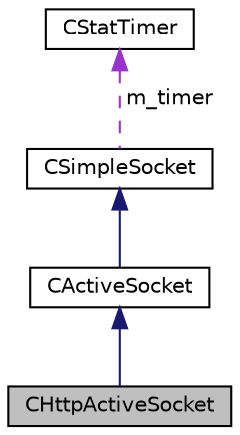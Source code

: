 digraph "CHttpActiveSocket"
{
  edge [fontname="Helvetica",fontsize="10",labelfontname="Helvetica",labelfontsize="10"];
  node [fontname="Helvetica",fontsize="10",shape=record];
  Node1 [label="CHttpActiveSocket",height=0.2,width=0.4,color="black", fillcolor="grey75", style="filled" fontcolor="black"];
  Node2 -> Node1 [dir="back",color="midnightblue",fontsize="10",style="solid",fontname="Helvetica"];
  Node2 [label="CActiveSocket",height=0.2,width=0.4,color="black", fillcolor="white", style="filled",URL="$classCActiveSocket.html",tooltip="Provides a platform independent class to create an active socket."];
  Node3 -> Node2 [dir="back",color="midnightblue",fontsize="10",style="solid",fontname="Helvetica"];
  Node3 [label="CSimpleSocket",height=0.2,width=0.4,color="black", fillcolor="white", style="filled",URL="$classCSimpleSocket.html",tooltip="Provides a platform independent class to for socket development."];
  Node4 -> Node3 [dir="back",color="darkorchid3",fontsize="10",style="dashed",label=" m_timer" ,fontname="Helvetica"];
  Node4 [label="CStatTimer",height=0.2,width=0.4,color="black", fillcolor="white", style="filled",URL="$classCStatTimer.html",tooltip="Class to abstract socket communications in a cross platform manner."];
}
